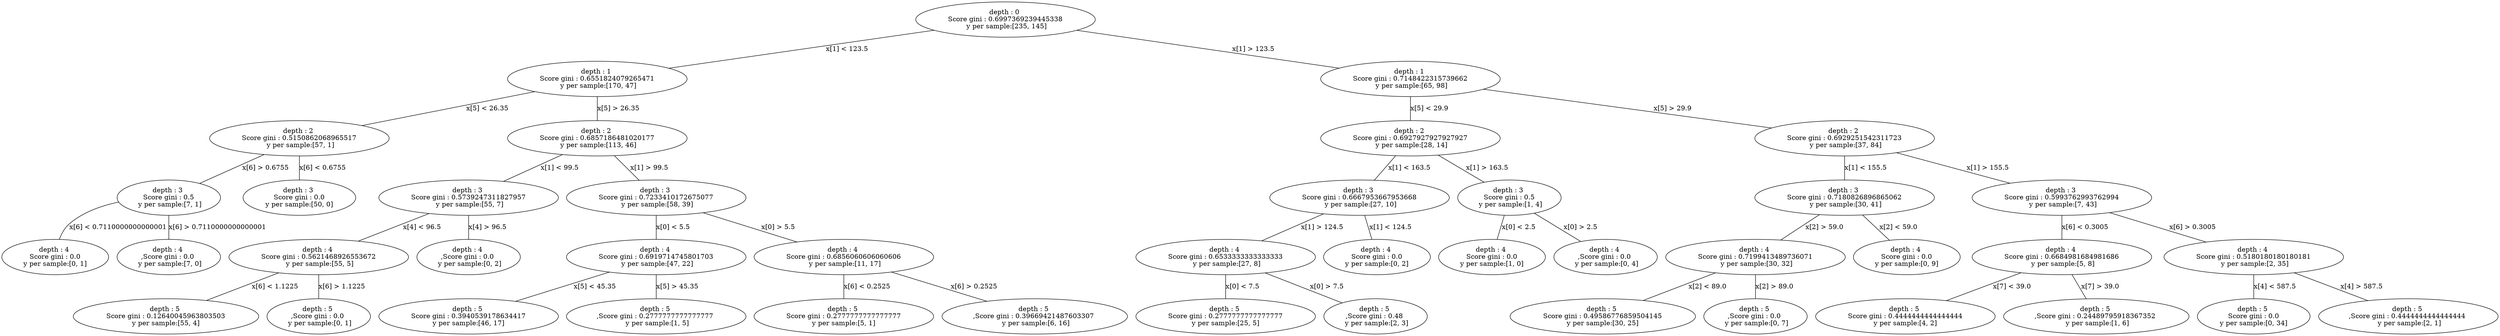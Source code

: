graph DecisionTree_13 {
	root [label="depth : 0 
 Score gini : 0.6997369239445338 
 y per sample:[235, 145]"]
	left_1_root [label="depth : 1 
 Score gini : 0.6551824079265471 
 y per sample:[170, 47]"]
	left_2_left_1_root [label="depth : 2 
 Score gini : 0.5150862068965517 
 y per sample:[57, 1]"]
	right_3_left_2_left_1_root [label="depth : 3 
 Score gini : 0.5 
 y per sample:[7, 1]"]
	right_2_left_1_root [label="depth : 2 
 Score gini : 0.6857186481020177 
 y per sample:[113, 46]"]
	left_3_right_2_left_1_root [label="depth : 3 
 Score gini : 0.5739247311827957 
 y per sample:[55, 7]"]
	left_4_left_3_right_2_left_1_root [label="depth : 4 
 Score gini : 0.5621468926553672 
 y per sample:[55, 5]"]
	right_3_right_2_left_1_root [label="depth : 3 
 Score gini : 0.7233410172675077 
 y per sample:[58, 39]"]
	left_4_right_3_right_2_left_1_root [label="depth : 4 
 Score gini : 0.6919714745801703 
 y per sample:[47, 22]"]
	right_4_right_3_right_2_left_1_root [label="depth : 4 
 Score gini : 0.6856060606060606 
 y per sample:[11, 17]"]
	right_1_root [label="depth : 1 
 Score gini : 0.7148422315739662 
 y per sample:[65, 98]"]
	left_2_right_1_root [label="depth : 2 
 Score gini : 0.6927927927927927 
 y per sample:[28, 14]"]
	left_3_left_2_right_1_root [label="depth : 3 
 Score gini : 0.6667953667953668 
 y per sample:[27, 10]"]
	right_4_left_3_left_2_right_1_root [label="depth : 4 
 Score gini : 0.6533333333333333 
 y per sample:[27, 8]"]
	right_3_left_2_right_1_root [label="depth : 3 
 Score gini : 0.5 
 y per sample:[1, 4]"]
	right_2_right_1_root [label="depth : 2 
 Score gini : 0.6929251542311723 
 y per sample:[37, 84]"]
	left_3_right_2_right_1_root [label="depth : 3 
 Score gini : 0.7180826896865062 
 y per sample:[30, 41]"]
	right_4_left_3_right_2_right_1_root [label="depth : 4 
 Score gini : 0.7199413489736071 
 y per sample:[30, 32]"]
	right_3_right_2_right_1_root [label="depth : 3 
 Score gini : 0.5993762993762994 
 y per sample:[7, 43]"]
	left_4_right_3_right_2_right_1_root [label="depth : 4 
 Score gini : 0.6684981684981686 
 y per sample:[5, 8]"]
	right_4_right_3_right_2_right_1_root [label="depth : 4 
 Score gini : 0.5180180180180181 
 y per sample:[2, 35]"]
	root -- left_1_root [label="x[1] < 123.5"]
	root -- right_1_root [label="x[1] > 123.5"]
	left_1_root -- left_2_left_1_root [label="x[5] < 26.35"]
	left_1_root -- right_2_left_1_root [label="x[5] > 26.35"]
	left_3_left_2_left_1_root [label="depth : 3 
 Score gini : 0.0 
 y per sample:[50, 0] "]
	left_2_left_1_root -- left_3_left_2_left_1_root [label="x[6] < 0.6755"]
	left_2_left_1_root -- right_3_left_2_left_1_root [label="x[6] > 0.6755"]
	left_4_right_3_left_2_left_1_root [label="depth : 4 
 Score gini : 0.0 
 y per sample:[0, 1] "]
	right_4_right_3_left_2_left_1_root [label="depth : 4 
,Score gini : 0.0 
 y per sample:[7, 0]"]
	right_3_left_2_left_1_root -- left_4_right_3_left_2_left_1_root [label="x[6] < 0.7110000000000001"]
	right_3_left_2_left_1_root -- right_4_right_3_left_2_left_1_root [label="x[6] > 0.7110000000000001"]
	right_2_left_1_root -- left_3_right_2_left_1_root [label="x[1] < 99.5"]
	right_2_left_1_root -- right_3_right_2_left_1_root [label="x[1] > 99.5"]
	right_4_left_3_right_2_left_1_root [label="depth : 4 
,Score gini : 0.0 
 y per sample:[0, 2]"]
	left_3_right_2_left_1_root -- left_4_left_3_right_2_left_1_root [label="x[4] < 96.5"]
	left_3_right_2_left_1_root -- right_4_left_3_right_2_left_1_root [label="x[4] > 96.5"]
	left_5_left_4_left_3_right_2_left_1_root [label="depth : 5 
 Score gini : 0.12640045963803503 
 y per sample:[55, 4] "]
	right_5_left_4_left_3_right_2_left_1_root [label="depth : 5 
,Score gini : 0.0 
 y per sample:[0, 1]"]
	left_4_left_3_right_2_left_1_root -- left_5_left_4_left_3_right_2_left_1_root [label="x[6] < 1.1225"]
	left_4_left_3_right_2_left_1_root -- right_5_left_4_left_3_right_2_left_1_root [label="x[6] > 1.1225"]
	right_3_right_2_left_1_root -- left_4_right_3_right_2_left_1_root [label="x[0] < 5.5"]
	right_3_right_2_left_1_root -- right_4_right_3_right_2_left_1_root [label="x[0] > 5.5"]
	left_5_left_4_right_3_right_2_left_1_root [label="depth : 5 
 Score gini : 0.3940539178634417 
 y per sample:[46, 17] "]
	right_5_left_4_right_3_right_2_left_1_root [label="depth : 5 
,Score gini : 0.2777777777777777 
 y per sample:[1, 5]"]
	left_4_right_3_right_2_left_1_root -- left_5_left_4_right_3_right_2_left_1_root [label="x[5] < 45.35"]
	left_4_right_3_right_2_left_1_root -- right_5_left_4_right_3_right_2_left_1_root [label="x[5] > 45.35"]
	left_5_right_4_right_3_right_2_left_1_root [label="depth : 5 
 Score gini : 0.2777777777777777 
 y per sample:[5, 1] "]
	right_5_right_4_right_3_right_2_left_1_root [label="depth : 5 
,Score gini : 0.39669421487603307 
 y per sample:[6, 16]"]
	right_4_right_3_right_2_left_1_root -- left_5_right_4_right_3_right_2_left_1_root [label="x[6] < 0.2525"]
	right_4_right_3_right_2_left_1_root -- right_5_right_4_right_3_right_2_left_1_root [label="x[6] > 0.2525"]
	right_1_root -- left_2_right_1_root [label="x[5] < 29.9"]
	right_1_root -- right_2_right_1_root [label="x[5] > 29.9"]
	left_2_right_1_root -- left_3_left_2_right_1_root [label="x[1] < 163.5"]
	left_2_right_1_root -- right_3_left_2_right_1_root [label="x[1] > 163.5"]
	left_4_left_3_left_2_right_1_root [label="depth : 4 
 Score gini : 0.0 
 y per sample:[0, 2] "]
	left_3_left_2_right_1_root -- left_4_left_3_left_2_right_1_root [label="x[1] < 124.5"]
	left_3_left_2_right_1_root -- right_4_left_3_left_2_right_1_root [label="x[1] > 124.5"]
	left_5_right_4_left_3_left_2_right_1_root [label="depth : 5 
 Score gini : 0.2777777777777777 
 y per sample:[25, 5] "]
	right_5_right_4_left_3_left_2_right_1_root [label="depth : 5 
,Score gini : 0.48 
 y per sample:[2, 3]"]
	right_4_left_3_left_2_right_1_root -- left_5_right_4_left_3_left_2_right_1_root [label="x[0] < 7.5"]
	right_4_left_3_left_2_right_1_root -- right_5_right_4_left_3_left_2_right_1_root [label="x[0] > 7.5"]
	left_4_right_3_left_2_right_1_root [label="depth : 4 
 Score gini : 0.0 
 y per sample:[1, 0] "]
	right_4_right_3_left_2_right_1_root [label="depth : 4 
,Score gini : 0.0 
 y per sample:[0, 4]"]
	right_3_left_2_right_1_root -- left_4_right_3_left_2_right_1_root [label="x[0] < 2.5"]
	right_3_left_2_right_1_root -- right_4_right_3_left_2_right_1_root [label="x[0] > 2.5"]
	right_2_right_1_root -- left_3_right_2_right_1_root [label="x[1] < 155.5"]
	right_2_right_1_root -- right_3_right_2_right_1_root [label="x[1] > 155.5"]
	left_4_left_3_right_2_right_1_root [label="depth : 4 
 Score gini : 0.0 
 y per sample:[0, 9] "]
	left_3_right_2_right_1_root -- left_4_left_3_right_2_right_1_root [label="x[2] < 59.0"]
	left_3_right_2_right_1_root -- right_4_left_3_right_2_right_1_root [label="x[2] > 59.0"]
	left_5_right_4_left_3_right_2_right_1_root [label="depth : 5 
 Score gini : 0.49586776859504145 
 y per sample:[30, 25] "]
	right_5_right_4_left_3_right_2_right_1_root [label="depth : 5 
,Score gini : 0.0 
 y per sample:[0, 7]"]
	right_4_left_3_right_2_right_1_root -- left_5_right_4_left_3_right_2_right_1_root [label="x[2] < 89.0"]
	right_4_left_3_right_2_right_1_root -- right_5_right_4_left_3_right_2_right_1_root [label="x[2] > 89.0"]
	right_3_right_2_right_1_root -- left_4_right_3_right_2_right_1_root [label="x[6] < 0.3005"]
	right_3_right_2_right_1_root -- right_4_right_3_right_2_right_1_root [label="x[6] > 0.3005"]
	left_5_left_4_right_3_right_2_right_1_root [label="depth : 5 
 Score gini : 0.4444444444444444 
 y per sample:[4, 2] "]
	right_5_left_4_right_3_right_2_right_1_root [label="depth : 5 
,Score gini : 0.24489795918367352 
 y per sample:[1, 6]"]
	left_4_right_3_right_2_right_1_root -- left_5_left_4_right_3_right_2_right_1_root [label="x[7] < 39.0"]
	left_4_right_3_right_2_right_1_root -- right_5_left_4_right_3_right_2_right_1_root [label="x[7] > 39.0"]
	left_5_right_4_right_3_right_2_right_1_root [label="depth : 5 
 Score gini : 0.0 
 y per sample:[0, 34] "]
	right_5_right_4_right_3_right_2_right_1_root [label="depth : 5 
,Score gini : 0.4444444444444444 
 y per sample:[2, 1]"]
	right_4_right_3_right_2_right_1_root -- left_5_right_4_right_3_right_2_right_1_root [label="x[4] < 587.5"]
	right_4_right_3_right_2_right_1_root -- right_5_right_4_right_3_right_2_right_1_root [label="x[4] > 587.5"]
}
